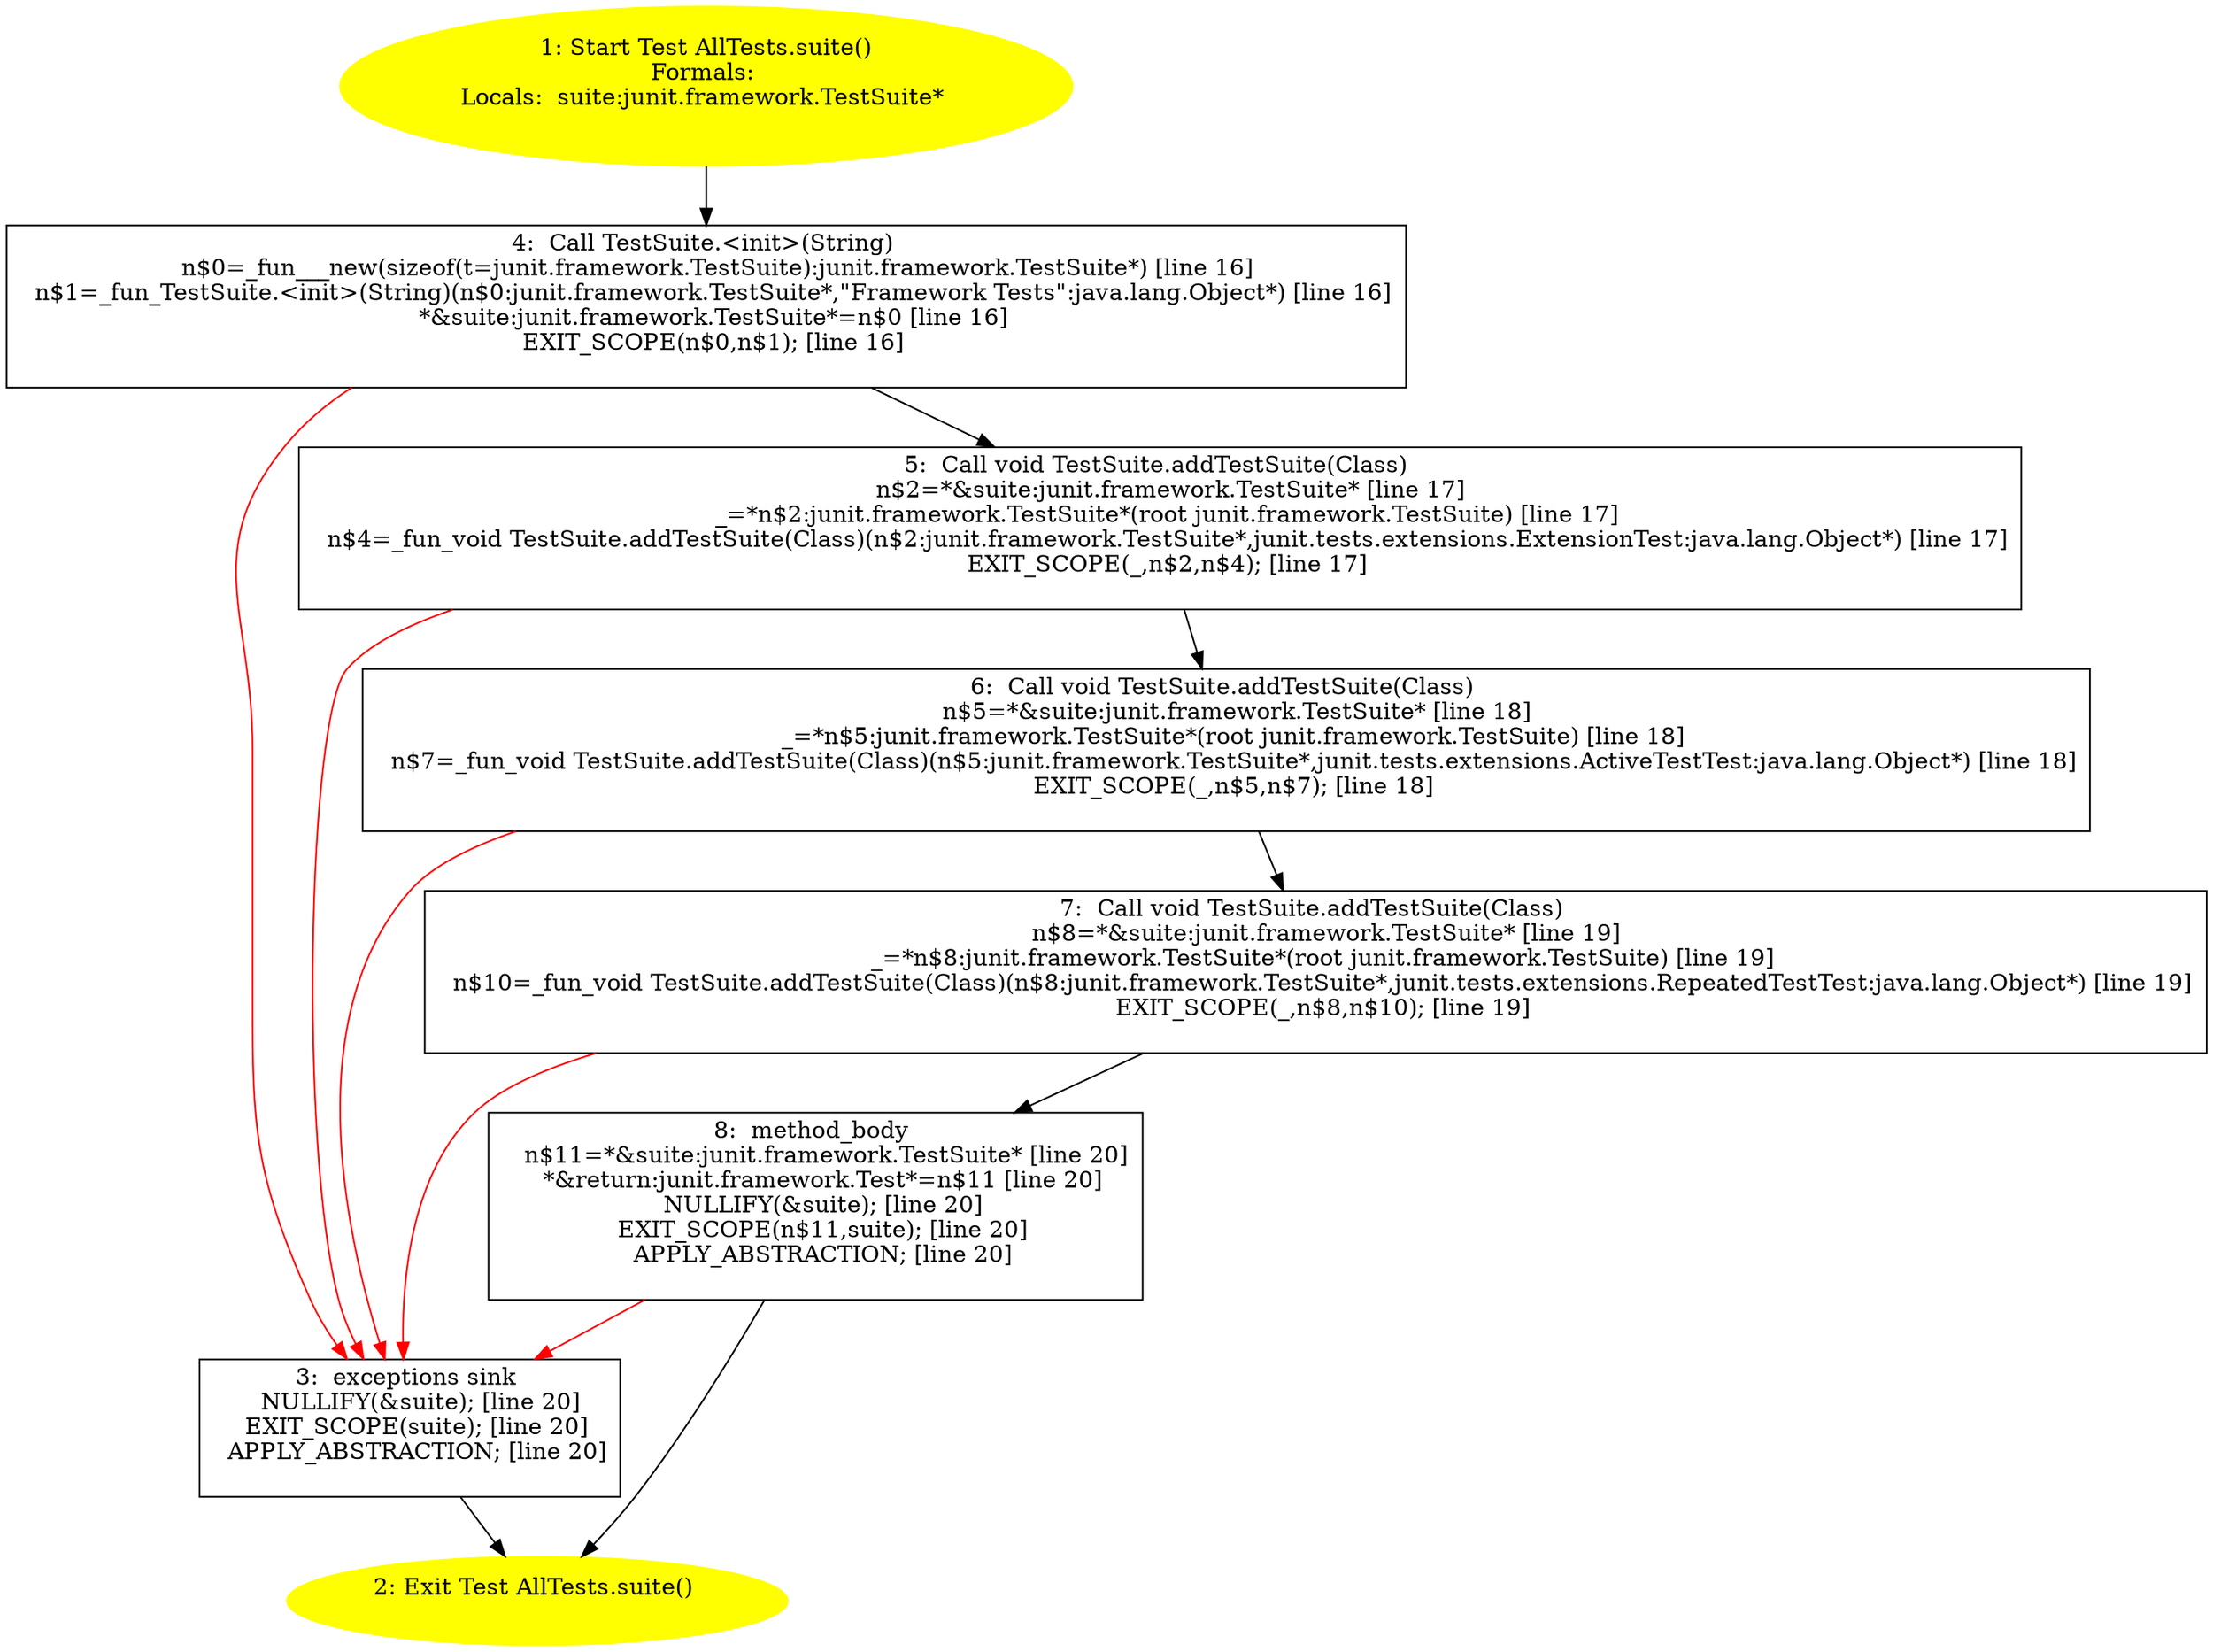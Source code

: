 /* @generated */
digraph cfg {
"junit.tests.extensions.AllTests.suite():junit.framework.Test.a1032aad0a36acb91422db64c9e76716_1" [label="1: Start Test AllTests.suite()\nFormals: \nLocals:  suite:junit.framework.TestSuite* \n  " color=yellow style=filled]
	

	 "junit.tests.extensions.AllTests.suite():junit.framework.Test.a1032aad0a36acb91422db64c9e76716_1" -> "junit.tests.extensions.AllTests.suite():junit.framework.Test.a1032aad0a36acb91422db64c9e76716_4" ;
"junit.tests.extensions.AllTests.suite():junit.framework.Test.a1032aad0a36acb91422db64c9e76716_2" [label="2: Exit Test AllTests.suite() \n  " color=yellow style=filled]
	

"junit.tests.extensions.AllTests.suite():junit.framework.Test.a1032aad0a36acb91422db64c9e76716_3" [label="3:  exceptions sink \n   NULLIFY(&suite); [line 20]\n  EXIT_SCOPE(suite); [line 20]\n  APPLY_ABSTRACTION; [line 20]\n " shape="box"]
	

	 "junit.tests.extensions.AllTests.suite():junit.framework.Test.a1032aad0a36acb91422db64c9e76716_3" -> "junit.tests.extensions.AllTests.suite():junit.framework.Test.a1032aad0a36acb91422db64c9e76716_2" ;
"junit.tests.extensions.AllTests.suite():junit.framework.Test.a1032aad0a36acb91422db64c9e76716_4" [label="4:  Call TestSuite.<init>(String) \n   n$0=_fun___new(sizeof(t=junit.framework.TestSuite):junit.framework.TestSuite*) [line 16]\n  n$1=_fun_TestSuite.<init>(String)(n$0:junit.framework.TestSuite*,\"Framework Tests\":java.lang.Object*) [line 16]\n  *&suite:junit.framework.TestSuite*=n$0 [line 16]\n  EXIT_SCOPE(n$0,n$1); [line 16]\n " shape="box"]
	

	 "junit.tests.extensions.AllTests.suite():junit.framework.Test.a1032aad0a36acb91422db64c9e76716_4" -> "junit.tests.extensions.AllTests.suite():junit.framework.Test.a1032aad0a36acb91422db64c9e76716_5" ;
	 "junit.tests.extensions.AllTests.suite():junit.framework.Test.a1032aad0a36acb91422db64c9e76716_4" -> "junit.tests.extensions.AllTests.suite():junit.framework.Test.a1032aad0a36acb91422db64c9e76716_3" [color="red" ];
"junit.tests.extensions.AllTests.suite():junit.framework.Test.a1032aad0a36acb91422db64c9e76716_5" [label="5:  Call void TestSuite.addTestSuite(Class) \n   n$2=*&suite:junit.framework.TestSuite* [line 17]\n  _=*n$2:junit.framework.TestSuite*(root junit.framework.TestSuite) [line 17]\n  n$4=_fun_void TestSuite.addTestSuite(Class)(n$2:junit.framework.TestSuite*,junit.tests.extensions.ExtensionTest:java.lang.Object*) [line 17]\n  EXIT_SCOPE(_,n$2,n$4); [line 17]\n " shape="box"]
	

	 "junit.tests.extensions.AllTests.suite():junit.framework.Test.a1032aad0a36acb91422db64c9e76716_5" -> "junit.tests.extensions.AllTests.suite():junit.framework.Test.a1032aad0a36acb91422db64c9e76716_6" ;
	 "junit.tests.extensions.AllTests.suite():junit.framework.Test.a1032aad0a36acb91422db64c9e76716_5" -> "junit.tests.extensions.AllTests.suite():junit.framework.Test.a1032aad0a36acb91422db64c9e76716_3" [color="red" ];
"junit.tests.extensions.AllTests.suite():junit.framework.Test.a1032aad0a36acb91422db64c9e76716_6" [label="6:  Call void TestSuite.addTestSuite(Class) \n   n$5=*&suite:junit.framework.TestSuite* [line 18]\n  _=*n$5:junit.framework.TestSuite*(root junit.framework.TestSuite) [line 18]\n  n$7=_fun_void TestSuite.addTestSuite(Class)(n$5:junit.framework.TestSuite*,junit.tests.extensions.ActiveTestTest:java.lang.Object*) [line 18]\n  EXIT_SCOPE(_,n$5,n$7); [line 18]\n " shape="box"]
	

	 "junit.tests.extensions.AllTests.suite():junit.framework.Test.a1032aad0a36acb91422db64c9e76716_6" -> "junit.tests.extensions.AllTests.suite():junit.framework.Test.a1032aad0a36acb91422db64c9e76716_7" ;
	 "junit.tests.extensions.AllTests.suite():junit.framework.Test.a1032aad0a36acb91422db64c9e76716_6" -> "junit.tests.extensions.AllTests.suite():junit.framework.Test.a1032aad0a36acb91422db64c9e76716_3" [color="red" ];
"junit.tests.extensions.AllTests.suite():junit.framework.Test.a1032aad0a36acb91422db64c9e76716_7" [label="7:  Call void TestSuite.addTestSuite(Class) \n   n$8=*&suite:junit.framework.TestSuite* [line 19]\n  _=*n$8:junit.framework.TestSuite*(root junit.framework.TestSuite) [line 19]\n  n$10=_fun_void TestSuite.addTestSuite(Class)(n$8:junit.framework.TestSuite*,junit.tests.extensions.RepeatedTestTest:java.lang.Object*) [line 19]\n  EXIT_SCOPE(_,n$8,n$10); [line 19]\n " shape="box"]
	

	 "junit.tests.extensions.AllTests.suite():junit.framework.Test.a1032aad0a36acb91422db64c9e76716_7" -> "junit.tests.extensions.AllTests.suite():junit.framework.Test.a1032aad0a36acb91422db64c9e76716_8" ;
	 "junit.tests.extensions.AllTests.suite():junit.framework.Test.a1032aad0a36acb91422db64c9e76716_7" -> "junit.tests.extensions.AllTests.suite():junit.framework.Test.a1032aad0a36acb91422db64c9e76716_3" [color="red" ];
"junit.tests.extensions.AllTests.suite():junit.framework.Test.a1032aad0a36acb91422db64c9e76716_8" [label="8:  method_body \n   n$11=*&suite:junit.framework.TestSuite* [line 20]\n  *&return:junit.framework.Test*=n$11 [line 20]\n  NULLIFY(&suite); [line 20]\n  EXIT_SCOPE(n$11,suite); [line 20]\n  APPLY_ABSTRACTION; [line 20]\n " shape="box"]
	

	 "junit.tests.extensions.AllTests.suite():junit.framework.Test.a1032aad0a36acb91422db64c9e76716_8" -> "junit.tests.extensions.AllTests.suite():junit.framework.Test.a1032aad0a36acb91422db64c9e76716_2" ;
	 "junit.tests.extensions.AllTests.suite():junit.framework.Test.a1032aad0a36acb91422db64c9e76716_8" -> "junit.tests.extensions.AllTests.suite():junit.framework.Test.a1032aad0a36acb91422db64c9e76716_3" [color="red" ];
}
